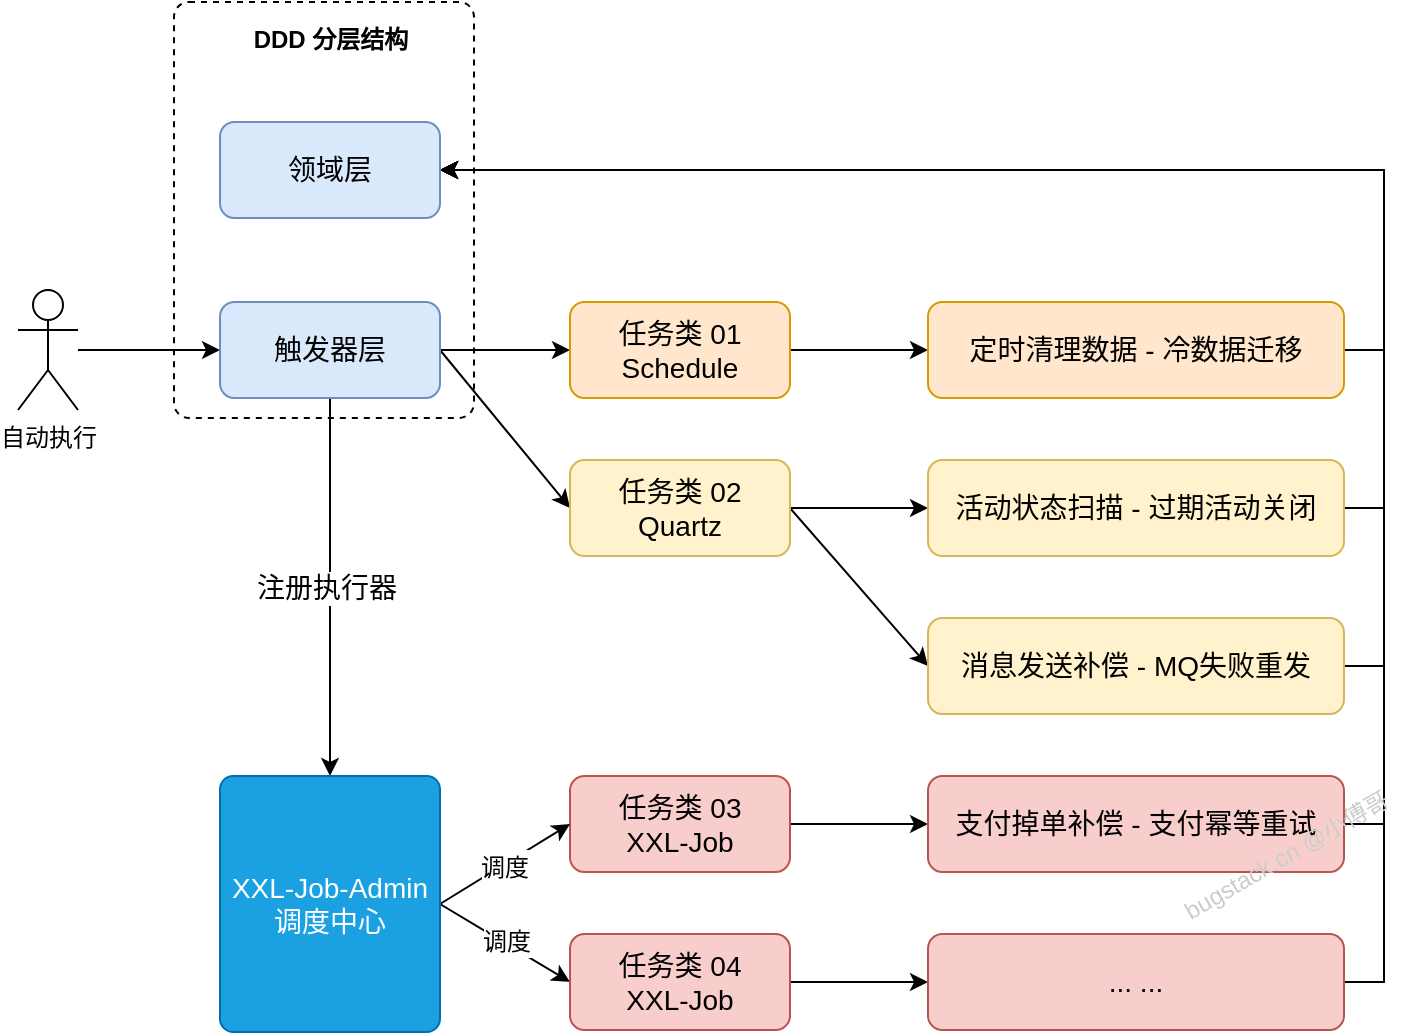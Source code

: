 <mxfile version="20.2.8" type="device" pages="2"><diagram id="SiDS1B9huWm_Mx23eiXT" name="第 1 页"><mxGraphModel dx="1130" dy="702" grid="0" gridSize="10" guides="1" tooltips="1" connect="1" arrows="1" fold="1" page="1" pageScale="1" pageWidth="900" pageHeight="1600" math="0" shadow="0"><root><mxCell id="0"/><mxCell id="1" parent="0"/><mxCell id="rm3FDW7au9f4RoEr5TwR-6" value="" style="rounded=0;orthogonalLoop=1;jettySize=auto;html=1;" edge="1" parent="1" source="rm3FDW7au9f4RoEr5TwR-1" target="rm3FDW7au9f4RoEr5TwR-5"><mxGeometry relative="1" as="geometry"/></mxCell><mxCell id="rm3FDW7au9f4RoEr5TwR-1" value="自动执行" style="shape=umlActor;verticalLabelPosition=bottom;verticalAlign=top;html=1;outlineConnect=0;" vertex="1" parent="1"><mxGeometry x="89" y="167" width="30" height="60" as="geometry"/></mxCell><mxCell id="rm3FDW7au9f4RoEr5TwR-10" style="edgeStyle=none;rounded=0;orthogonalLoop=1;jettySize=auto;html=1;exitX=1;exitY=0.5;exitDx=0;exitDy=0;entryX=0;entryY=0.5;entryDx=0;entryDy=0;fontSize=14;" edge="1" parent="1" source="rm3FDW7au9f4RoEr5TwR-5" target="rm3FDW7au9f4RoEr5TwR-7"><mxGeometry relative="1" as="geometry"/></mxCell><mxCell id="rm3FDW7au9f4RoEr5TwR-11" style="edgeStyle=none;rounded=0;orthogonalLoop=1;jettySize=auto;html=1;exitX=1;exitY=0.5;exitDx=0;exitDy=0;entryX=0;entryY=0.5;entryDx=0;entryDy=0;fontSize=14;" edge="1" parent="1" source="rm3FDW7au9f4RoEr5TwR-5" target="rm3FDW7au9f4RoEr5TwR-8"><mxGeometry relative="1" as="geometry"/></mxCell><mxCell id="rm3FDW7au9f4RoEr5TwR-31" style="edgeStyle=none;rounded=0;orthogonalLoop=1;jettySize=auto;html=1;exitX=0.5;exitY=1;exitDx=0;exitDy=0;entryX=0.5;entryY=0;entryDx=0;entryDy=0;fontSize=14;" edge="1" parent="1" source="rm3FDW7au9f4RoEr5TwR-5" target="rm3FDW7au9f4RoEr5TwR-22"><mxGeometry relative="1" as="geometry"/></mxCell><mxCell id="rm3FDW7au9f4RoEr5TwR-32" value="注册执行器" style="edgeLabel;html=1;align=center;verticalAlign=middle;resizable=0;points=[];fontSize=14;" vertex="1" connectable="0" parent="rm3FDW7au9f4RoEr5TwR-31"><mxGeometry x="0.005" y="-2" relative="1" as="geometry"><mxPoint as="offset"/></mxGeometry></mxCell><mxCell id="rm3FDW7au9f4RoEr5TwR-5" value="&lt;font style=&quot;font-size: 14px;&quot;&gt;触发器层&lt;/font&gt;" style="rounded=1;whiteSpace=wrap;html=1;fillColor=#dae8fc;strokeColor=#6c8ebf;" vertex="1" parent="1"><mxGeometry x="190" y="173" width="110" height="48" as="geometry"/></mxCell><mxCell id="rm3FDW7au9f4RoEr5TwR-18" style="edgeStyle=none;rounded=0;orthogonalLoop=1;jettySize=auto;html=1;exitX=1;exitY=0.5;exitDx=0;exitDy=0;fontSize=14;" edge="1" parent="1" source="rm3FDW7au9f4RoEr5TwR-7" target="rm3FDW7au9f4RoEr5TwR-13"><mxGeometry relative="1" as="geometry"/></mxCell><mxCell id="rm3FDW7au9f4RoEr5TwR-7" value="&lt;span style=&quot;font-size: 14px;&quot;&gt;任务类 01&lt;br&gt;Schedule&lt;br&gt;&lt;/span&gt;" style="rounded=1;whiteSpace=wrap;html=1;fillColor=#ffe6cc;strokeColor=#d79b00;" vertex="1" parent="1"><mxGeometry x="365" y="173" width="110" height="48" as="geometry"/></mxCell><mxCell id="rm3FDW7au9f4RoEr5TwR-19" style="edgeStyle=none;rounded=0;orthogonalLoop=1;jettySize=auto;html=1;exitX=1;exitY=0.5;exitDx=0;exitDy=0;entryX=0;entryY=0.5;entryDx=0;entryDy=0;fontSize=14;" edge="1" parent="1" source="rm3FDW7au9f4RoEr5TwR-8" target="rm3FDW7au9f4RoEr5TwR-14"><mxGeometry relative="1" as="geometry"/></mxCell><mxCell id="rm3FDW7au9f4RoEr5TwR-20" style="edgeStyle=none;rounded=0;orthogonalLoop=1;jettySize=auto;html=1;exitX=1;exitY=0.5;exitDx=0;exitDy=0;entryX=0;entryY=0.5;entryDx=0;entryDy=0;fontSize=14;" edge="1" parent="1" source="rm3FDW7au9f4RoEr5TwR-8" target="rm3FDW7au9f4RoEr5TwR-15"><mxGeometry relative="1" as="geometry"/></mxCell><mxCell id="rm3FDW7au9f4RoEr5TwR-8" value="&lt;span style=&quot;font-size: 14px;&quot;&gt;任务类 02&lt;br&gt;Quartz&lt;br&gt;&lt;/span&gt;" style="rounded=1;whiteSpace=wrap;html=1;fillColor=#fff2cc;strokeColor=#d6b656;" vertex="1" parent="1"><mxGeometry x="365" y="252" width="110" height="48" as="geometry"/></mxCell><mxCell id="rm3FDW7au9f4RoEr5TwR-36" style="edgeStyle=orthogonalEdgeStyle;rounded=0;orthogonalLoop=1;jettySize=auto;html=1;exitX=1;exitY=0.5;exitDx=0;exitDy=0;entryX=1;entryY=0.5;entryDx=0;entryDy=0;fontSize=12;" edge="1" parent="1" source="rm3FDW7au9f4RoEr5TwR-13" target="rm3FDW7au9f4RoEr5TwR-35"><mxGeometry relative="1" as="geometry"/></mxCell><mxCell id="rm3FDW7au9f4RoEr5TwR-13" value="&lt;span style=&quot;font-size: 14px;&quot;&gt;定时清理数据 - 冷数据迁移&lt;/span&gt;" style="rounded=1;whiteSpace=wrap;html=1;fillColor=#ffe6cc;strokeColor=#d79b00;" vertex="1" parent="1"><mxGeometry x="544" y="173" width="208" height="48" as="geometry"/></mxCell><mxCell id="rm3FDW7au9f4RoEr5TwR-37" style="edgeStyle=orthogonalEdgeStyle;rounded=0;orthogonalLoop=1;jettySize=auto;html=1;exitX=1;exitY=0.5;exitDx=0;exitDy=0;entryX=1;entryY=0.5;entryDx=0;entryDy=0;fontSize=12;" edge="1" parent="1" source="rm3FDW7au9f4RoEr5TwR-14" target="rm3FDW7au9f4RoEr5TwR-35"><mxGeometry relative="1" as="geometry"/></mxCell><mxCell id="rm3FDW7au9f4RoEr5TwR-14" value="&lt;span style=&quot;font-size: 14px;&quot;&gt;活动状态扫描 - 过期活动关闭&lt;/span&gt;" style="rounded=1;whiteSpace=wrap;html=1;fillColor=#fff2cc;strokeColor=#d6b656;" vertex="1" parent="1"><mxGeometry x="544" y="252" width="208" height="48" as="geometry"/></mxCell><mxCell id="rm3FDW7au9f4RoEr5TwR-38" style="edgeStyle=orthogonalEdgeStyle;rounded=0;orthogonalLoop=1;jettySize=auto;html=1;exitX=1;exitY=0.5;exitDx=0;exitDy=0;entryX=1;entryY=0.5;entryDx=0;entryDy=0;fontSize=12;" edge="1" parent="1" source="rm3FDW7au9f4RoEr5TwR-15" target="rm3FDW7au9f4RoEr5TwR-35"><mxGeometry relative="1" as="geometry"/></mxCell><mxCell id="rm3FDW7au9f4RoEr5TwR-15" value="&lt;span style=&quot;font-size: 14px;&quot;&gt;消息发送补偿 - MQ失败重发&lt;/span&gt;" style="rounded=1;whiteSpace=wrap;html=1;fillColor=#fff2cc;strokeColor=#d6b656;" vertex="1" parent="1"><mxGeometry x="544" y="331" width="208" height="48" as="geometry"/></mxCell><mxCell id="rm3FDW7au9f4RoEr5TwR-21" style="edgeStyle=none;rounded=0;orthogonalLoop=1;jettySize=auto;html=1;exitX=1;exitY=0.5;exitDx=0;exitDy=0;fontSize=14;" edge="1" parent="1" source="rm3FDW7au9f4RoEr5TwR-16" target="rm3FDW7au9f4RoEr5TwR-17"><mxGeometry relative="1" as="geometry"/></mxCell><mxCell id="rm3FDW7au9f4RoEr5TwR-16" value="&lt;span style=&quot;font-size: 14px;&quot;&gt;任务类 03&lt;br&gt;XXL-Job&lt;br&gt;&lt;/span&gt;" style="rounded=1;whiteSpace=wrap;html=1;fillColor=#f8cecc;strokeColor=#b85450;" vertex="1" parent="1"><mxGeometry x="365" y="410" width="110" height="48" as="geometry"/></mxCell><mxCell id="rm3FDW7au9f4RoEr5TwR-39" style="edgeStyle=orthogonalEdgeStyle;rounded=0;orthogonalLoop=1;jettySize=auto;html=1;exitX=1;exitY=0.5;exitDx=0;exitDy=0;fontSize=12;entryX=1;entryY=0.5;entryDx=0;entryDy=0;" edge="1" parent="1" source="rm3FDW7au9f4RoEr5TwR-17" target="rm3FDW7au9f4RoEr5TwR-35"><mxGeometry relative="1" as="geometry"><mxPoint x="597" y="48.8" as="targetPoint"/></mxGeometry></mxCell><mxCell id="rm3FDW7au9f4RoEr5TwR-17" value="&lt;span style=&quot;font-size: 14px;&quot;&gt;支付掉单补偿 - 支付幂等重试&lt;/span&gt;" style="rounded=1;whiteSpace=wrap;html=1;fillColor=#f8cecc;strokeColor=#b85450;" vertex="1" parent="1"><mxGeometry x="544" y="410" width="208" height="48" as="geometry"/></mxCell><mxCell id="rm3FDW7au9f4RoEr5TwR-29" style="edgeStyle=none;rounded=0;orthogonalLoop=1;jettySize=auto;html=1;exitX=1;exitY=0.5;exitDx=0;exitDy=0;entryX=0;entryY=0.5;entryDx=0;entryDy=0;fontSize=14;" edge="1" parent="1" source="rm3FDW7au9f4RoEr5TwR-22" target="rm3FDW7au9f4RoEr5TwR-16"><mxGeometry relative="1" as="geometry"/></mxCell><mxCell id="rm3FDW7au9f4RoEr5TwR-33" value="&lt;font style=&quot;font-size: 12px;&quot;&gt;调度&lt;/font&gt;" style="edgeLabel;html=1;align=center;verticalAlign=middle;resizable=0;points=[];fontSize=14;" vertex="1" connectable="0" parent="rm3FDW7au9f4RoEr5TwR-29"><mxGeometry x="-0.012" relative="1" as="geometry"><mxPoint as="offset"/></mxGeometry></mxCell><mxCell id="rm3FDW7au9f4RoEr5TwR-30" style="edgeStyle=none;rounded=0;orthogonalLoop=1;jettySize=auto;html=1;exitX=1;exitY=0.5;exitDx=0;exitDy=0;entryX=0;entryY=0.5;entryDx=0;entryDy=0;fontSize=14;" edge="1" parent="1" source="rm3FDW7au9f4RoEr5TwR-22" target="rm3FDW7au9f4RoEr5TwR-24"><mxGeometry relative="1" as="geometry"/></mxCell><mxCell id="rm3FDW7au9f4RoEr5TwR-34" value="&lt;font style=&quot;font-size: 12px;&quot;&gt;调度&lt;/font&gt;" style="edgeLabel;html=1;align=center;verticalAlign=middle;resizable=0;points=[];fontSize=14;" vertex="1" connectable="0" parent="rm3FDW7au9f4RoEr5TwR-30"><mxGeometry x="-0.11" relative="1" as="geometry"><mxPoint x="4" y="1" as="offset"/></mxGeometry></mxCell><mxCell id="rm3FDW7au9f4RoEr5TwR-22" value="&lt;span style=&quot;font-size: 14px;&quot;&gt;XXL-Job-Admin&lt;br&gt;调度中心&lt;br&gt;&lt;/span&gt;" style="rounded=1;whiteSpace=wrap;html=1;fillColor=#1ba1e2;strokeColor=#006EAF;arcSize=6;fontColor=#ffffff;" vertex="1" parent="1"><mxGeometry x="190" y="410" width="110" height="128" as="geometry"/></mxCell><mxCell id="rm3FDW7au9f4RoEr5TwR-26" style="edgeStyle=none;rounded=0;orthogonalLoop=1;jettySize=auto;html=1;exitX=1;exitY=0.5;exitDx=0;exitDy=0;entryX=0;entryY=0.5;entryDx=0;entryDy=0;fontSize=14;" edge="1" parent="1" source="rm3FDW7au9f4RoEr5TwR-24" target="rm3FDW7au9f4RoEr5TwR-25"><mxGeometry relative="1" as="geometry"/></mxCell><mxCell id="rm3FDW7au9f4RoEr5TwR-24" value="&lt;span style=&quot;font-size: 14px;&quot;&gt;任务类 04&lt;br&gt;XXL-Job&lt;br&gt;&lt;/span&gt;" style="rounded=1;whiteSpace=wrap;html=1;fillColor=#f8cecc;strokeColor=#b85450;" vertex="1" parent="1"><mxGeometry x="365" y="489" width="110" height="48" as="geometry"/></mxCell><mxCell id="rm3FDW7au9f4RoEr5TwR-40" style="edgeStyle=orthogonalEdgeStyle;rounded=0;orthogonalLoop=1;jettySize=auto;html=1;exitX=1;exitY=0.5;exitDx=0;exitDy=0;entryX=1;entryY=0.5;entryDx=0;entryDy=0;fontSize=12;" edge="1" parent="1" source="rm3FDW7au9f4RoEr5TwR-25" target="rm3FDW7au9f4RoEr5TwR-35"><mxGeometry relative="1" as="geometry"/></mxCell><mxCell id="rm3FDW7au9f4RoEr5TwR-25" value="&lt;span style=&quot;font-size: 14px;&quot;&gt;... ...&lt;/span&gt;" style="rounded=1;whiteSpace=wrap;html=1;fillColor=#f8cecc;strokeColor=#b85450;" vertex="1" parent="1"><mxGeometry x="544" y="489" width="208" height="48" as="geometry"/></mxCell><mxCell id="rm3FDW7au9f4RoEr5TwR-35" value="&lt;font style=&quot;font-size: 14px;&quot;&gt;领域层&lt;/font&gt;" style="rounded=1;whiteSpace=wrap;html=1;fillColor=#dae8fc;strokeColor=#6c8ebf;" vertex="1" parent="1"><mxGeometry x="190" y="83" width="110" height="48" as="geometry"/></mxCell><mxCell id="rm3FDW7au9f4RoEr5TwR-41" value="" style="rounded=1;whiteSpace=wrap;html=1;fontSize=12;fillColor=none;arcSize=5;dashed=1;" vertex="1" parent="1"><mxGeometry x="167" y="23" width="150" height="208" as="geometry"/></mxCell><mxCell id="rm3FDW7au9f4RoEr5TwR-42" value="&lt;b&gt;DDD 分层结构&lt;/b&gt;" style="text;html=1;align=center;verticalAlign=middle;resizable=0;points=[];autosize=1;strokeColor=none;fillColor=none;fontSize=12;" vertex="1" parent="1"><mxGeometry x="197.5" y="29" width="95" height="26" as="geometry"/></mxCell><mxCell id="rm3FDW7au9f4RoEr5TwR-43" value="&lt;font color=&quot;#cccccc&quot;&gt;bugstack.cn @小傅哥&lt;/font&gt;" style="text;html=1;align=center;verticalAlign=middle;resizable=0;points=[];autosize=1;strokeColor=none;fillColor=none;fontSize=12;rotation=-30;" vertex="1" parent="1"><mxGeometry x="656" y="437" width="134" height="26" as="geometry"/></mxCell></root></mxGraphModel></diagram><diagram id="bN5UvnC4zxZmkuTy-sqr" name="第 2 页"><mxGraphModel dx="1186" dy="737" grid="0" gridSize="10" guides="1" tooltips="1" connect="1" arrows="1" fold="1" page="1" pageScale="1" pageWidth="900" pageHeight="1600" math="0" shadow="0"><root><mxCell id="0"/><mxCell id="1" parent="0"/><mxCell id="3awMGx0xjV3K3rsxxLqV-6" style="edgeStyle=orthogonalEdgeStyle;rounded=0;orthogonalLoop=1;jettySize=auto;html=1;exitX=0.5;exitY=1;exitDx=0;exitDy=0;fontSize=14;fontColor=#000000;" edge="1" parent="1" source="3awMGx0xjV3K3rsxxLqV-1" target="3awMGx0xjV3K3rsxxLqV-3"><mxGeometry relative="1" as="geometry"/></mxCell><mxCell id="3awMGx0xjV3K3rsxxLqV-7" style="rounded=0;orthogonalLoop=1;jettySize=auto;html=1;exitX=0.5;exitY=1;exitDx=0;exitDy=0;fontSize=14;fontColor=#000000;" edge="1" parent="1" source="3awMGx0xjV3K3rsxxLqV-1" target="3awMGx0xjV3K3rsxxLqV-4"><mxGeometry relative="1" as="geometry"/></mxCell><mxCell id="3awMGx0xjV3K3rsxxLqV-8" style="edgeStyle=none;rounded=0;orthogonalLoop=1;jettySize=auto;html=1;exitX=0.5;exitY=1;exitDx=0;exitDy=0;entryX=0.5;entryY=0;entryDx=0;entryDy=0;fontSize=14;fontColor=#000000;" edge="1" parent="1" source="3awMGx0xjV3K3rsxxLqV-1" target="3awMGx0xjV3K3rsxxLqV-5"><mxGeometry relative="1" as="geometry"/></mxCell><mxCell id="3awMGx0xjV3K3rsxxLqV-1" value="&lt;font style=&quot;font-size: 14px;&quot; color=&quot;#000000&quot;&gt;任务调度中心&lt;/font&gt;" style="rounded=1;whiteSpace=wrap;html=1;fontSize=12;fontColor=#ffffff;fillColor=#1ba1e2;strokeColor=#006EAF;" vertex="1" parent="1"><mxGeometry x="137" y="129" width="120" height="60" as="geometry"/></mxCell><mxCell id="3awMGx0xjV3K3rsxxLqV-12" style="edgeStyle=none;rounded=0;orthogonalLoop=1;jettySize=auto;html=1;exitX=0.5;exitY=1;exitDx=0;exitDy=0;fontSize=14;fontColor=#000000;" edge="1" parent="1" source="3awMGx0xjV3K3rsxxLqV-3" target="3awMGx0xjV3K3rsxxLqV-9"><mxGeometry relative="1" as="geometry"/></mxCell><mxCell id="3awMGx0xjV3K3rsxxLqV-13" style="edgeStyle=none;rounded=0;orthogonalLoop=1;jettySize=auto;html=1;exitX=0.5;exitY=1;exitDx=0;exitDy=0;entryX=0.5;entryY=0;entryDx=0;entryDy=0;fontSize=14;fontColor=#000000;" edge="1" parent="1" source="3awMGx0xjV3K3rsxxLqV-3" target="3awMGx0xjV3K3rsxxLqV-10"><mxGeometry relative="1" as="geometry"/></mxCell><mxCell id="3awMGx0xjV3K3rsxxLqV-14" style="edgeStyle=none;rounded=0;orthogonalLoop=1;jettySize=auto;html=1;exitX=0.5;exitY=1;exitDx=0;exitDy=0;entryX=0.5;entryY=0;entryDx=0;entryDy=0;fontSize=14;fontColor=#000000;" edge="1" parent="1" source="3awMGx0xjV3K3rsxxLqV-3" target="3awMGx0xjV3K3rsxxLqV-11"><mxGeometry relative="1" as="geometry"/></mxCell><mxCell id="3awMGx0xjV3K3rsxxLqV-3" value="&lt;font color=&quot;#000000&quot;&gt;&lt;span style=&quot;font-size: 14px;&quot;&gt;执行器&lt;br&gt;xxx-worker&lt;br&gt;&lt;/span&gt;&lt;/font&gt;" style="rounded=1;whiteSpace=wrap;html=1;fontSize=12;fillColor=#dae8fc;strokeColor=#6c8ebf;" vertex="1" parent="1"><mxGeometry x="137" y="298" width="120" height="60" as="geometry"/></mxCell><mxCell id="3awMGx0xjV3K3rsxxLqV-15" style="edgeStyle=none;rounded=0;orthogonalLoop=1;jettySize=auto;html=1;exitX=0.5;exitY=1;exitDx=0;exitDy=0;fontSize=14;fontColor=#000000;" edge="1" parent="1" source="3awMGx0xjV3K3rsxxLqV-4" target="3awMGx0xjV3K3rsxxLqV-10"><mxGeometry relative="1" as="geometry"/></mxCell><mxCell id="3awMGx0xjV3K3rsxxLqV-18" style="edgeStyle=none;rounded=0;orthogonalLoop=1;jettySize=auto;html=1;exitX=0.5;exitY=1;exitDx=0;exitDy=0;entryX=0.5;entryY=0;entryDx=0;entryDy=0;fontSize=14;fontColor=#000000;" edge="1" parent="1" source="3awMGx0xjV3K3rsxxLqV-4" target="3awMGx0xjV3K3rsxxLqV-9"><mxGeometry relative="1" as="geometry"/></mxCell><mxCell id="3awMGx0xjV3K3rsxxLqV-19" style="edgeStyle=none;rounded=0;orthogonalLoop=1;jettySize=auto;html=1;exitX=0.5;exitY=1;exitDx=0;exitDy=0;entryX=0.5;entryY=0;entryDx=0;entryDy=0;fontSize=14;fontColor=#000000;" edge="1" parent="1" source="3awMGx0xjV3K3rsxxLqV-4" target="3awMGx0xjV3K3rsxxLqV-11"><mxGeometry relative="1" as="geometry"/></mxCell><mxCell id="3awMGx0xjV3K3rsxxLqV-4" value="&lt;font color=&quot;#000000&quot;&gt;&lt;span style=&quot;font-size: 14px;&quot;&gt;执行器&lt;br&gt;&lt;/span&gt;&lt;/font&gt;&lt;span style=&quot;font-size: 14px;&quot;&gt;xxx-worker&lt;/span&gt;&lt;font color=&quot;#000000&quot;&gt;&lt;span style=&quot;font-size: 14px;&quot;&gt;&lt;br&gt;&lt;/span&gt;&lt;/font&gt;" style="rounded=1;whiteSpace=wrap;html=1;fontSize=12;fillColor=#dae8fc;strokeColor=#6c8ebf;" vertex="1" parent="1"><mxGeometry x="330" y="298" width="120" height="60" as="geometry"/></mxCell><mxCell id="3awMGx0xjV3K3rsxxLqV-16" style="edgeStyle=none;rounded=0;orthogonalLoop=1;jettySize=auto;html=1;exitX=0.5;exitY=1;exitDx=0;exitDy=0;fontSize=14;fontColor=#000000;" edge="1" parent="1" source="3awMGx0xjV3K3rsxxLqV-5" target="3awMGx0xjV3K3rsxxLqV-11"><mxGeometry relative="1" as="geometry"/></mxCell><mxCell id="3awMGx0xjV3K3rsxxLqV-17" style="edgeStyle=none;rounded=0;orthogonalLoop=1;jettySize=auto;html=1;exitX=0.5;exitY=1;exitDx=0;exitDy=0;entryX=0.5;entryY=0;entryDx=0;entryDy=0;fontSize=14;fontColor=#000000;" edge="1" parent="1" source="3awMGx0xjV3K3rsxxLqV-5" target="3awMGx0xjV3K3rsxxLqV-10"><mxGeometry relative="1" as="geometry"/></mxCell><mxCell id="3awMGx0xjV3K3rsxxLqV-5" value="&lt;font color=&quot;#000000&quot;&gt;&lt;span style=&quot;font-size: 14px;&quot;&gt;执行器&lt;br&gt;&lt;/span&gt;&lt;/font&gt;&lt;span style=&quot;font-size: 14px;&quot;&gt;xxx-worker&lt;/span&gt;&lt;font color=&quot;#000000&quot;&gt;&lt;span style=&quot;font-size: 14px;&quot;&gt;&lt;br&gt;&lt;/span&gt;&lt;/font&gt;" style="rounded=1;whiteSpace=wrap;html=1;fontSize=12;fillColor=#dae8fc;strokeColor=#6c8ebf;" vertex="1" parent="1"><mxGeometry x="523" y="298" width="120" height="60" as="geometry"/></mxCell><mxCell id="3awMGx0xjV3K3rsxxLqV-9" value="&lt;font color=&quot;#000000&quot;&gt;&lt;span style=&quot;font-size: 14px;&quot;&gt;微服务&lt;/span&gt;&lt;/font&gt;" style="rounded=1;whiteSpace=wrap;html=1;fontSize=12;fillColor=#f8cecc;strokeColor=#b85450;" vertex="1" parent="1"><mxGeometry x="137" y="548" width="120" height="60" as="geometry"/></mxCell><mxCell id="3awMGx0xjV3K3rsxxLqV-10" value="&lt;span style=&quot;color: rgb(0, 0, 0); font-size: 14px;&quot;&gt;微服务&lt;/span&gt;" style="rounded=1;whiteSpace=wrap;html=1;fontSize=12;fillColor=#f8cecc;strokeColor=#b85450;" vertex="1" parent="1"><mxGeometry x="330" y="548" width="120" height="60" as="geometry"/></mxCell><mxCell id="3awMGx0xjV3K3rsxxLqV-11" value="&lt;span style=&quot;color: rgb(0, 0, 0); font-size: 14px;&quot;&gt;微服务&lt;/span&gt;" style="rounded=1;whiteSpace=wrap;html=1;fontSize=12;fillColor=#f8cecc;strokeColor=#b85450;" vertex="1" parent="1"><mxGeometry x="523" y="548" width="120" height="60" as="geometry"/></mxCell><mxCell id="3awMGx0xjV3K3rsxxLqV-21" value="RPC" style="rounded=1;whiteSpace=wrap;html=1;fontSize=14;fillColor=#ffe6cc;strokeColor=#d79b00;" vertex="1" parent="1"><mxGeometry x="133.5" y="423" width="513" height="60" as="geometry"/></mxCell></root></mxGraphModel></diagram></mxfile>